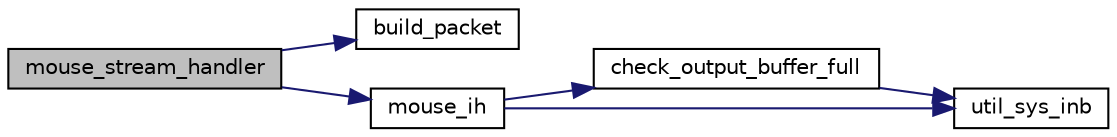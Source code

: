 digraph "mouse_stream_handler"
{
 // LATEX_PDF_SIZE
  edge [fontname="Helvetica",fontsize="10",labelfontname="Helvetica",labelfontsize="10"];
  node [fontname="Helvetica",fontsize="10",shape=record];
  rankdir="LR";
  Node1 [label="mouse_stream_handler",height=0.2,width=0.4,color="black", fillcolor="grey75", style="filled", fontcolor="black",tooltip="Checks if the mouse is moving."];
  Node1 -> Node2 [color="midnightblue",fontsize="10",style="solid",fontname="Helvetica"];
  Node2 [label="build_packet",height=0.2,width=0.4,color="black", fillcolor="white", style="filled",URL="$keyboard_8c.html#a46a48fef817ff28550a2a7ccbe7e7fb7",tooltip="Builds a packet from the bytes received from the mouse."];
  Node1 -> Node3 [color="midnightblue",fontsize="10",style="solid",fontname="Helvetica"];
  Node3 [label="mouse_ih",height=0.2,width=0.4,color="black", fillcolor="white", style="filled",URL="$keyboard_8c.html#a210374b50462acdedab00df64d5cea3c",tooltip="Mouse interrupt handler."];
  Node3 -> Node4 [color="midnightblue",fontsize="10",style="solid",fontname="Helvetica"];
  Node4 [label="check_output_buffer_full",height=0.2,width=0.4,color="black", fillcolor="white", style="filled",URL="$keyboard_8c.html#a870faa4e9a602e8cfc4fb83e72e16485",tooltip="Checks if the output buffer is full."];
  Node4 -> Node5 [color="midnightblue",fontsize="10",style="solid",fontname="Helvetica"];
  Node5 [label="util_sys_inb",height=0.2,width=0.4,color="black", fillcolor="white", style="filled",URL="$utils_8c.html#a79a031a8611f5b2d6afa4158e92b0fb4",tooltip=" "];
  Node3 -> Node5 [color="midnightblue",fontsize="10",style="solid",fontname="Helvetica"];
}
